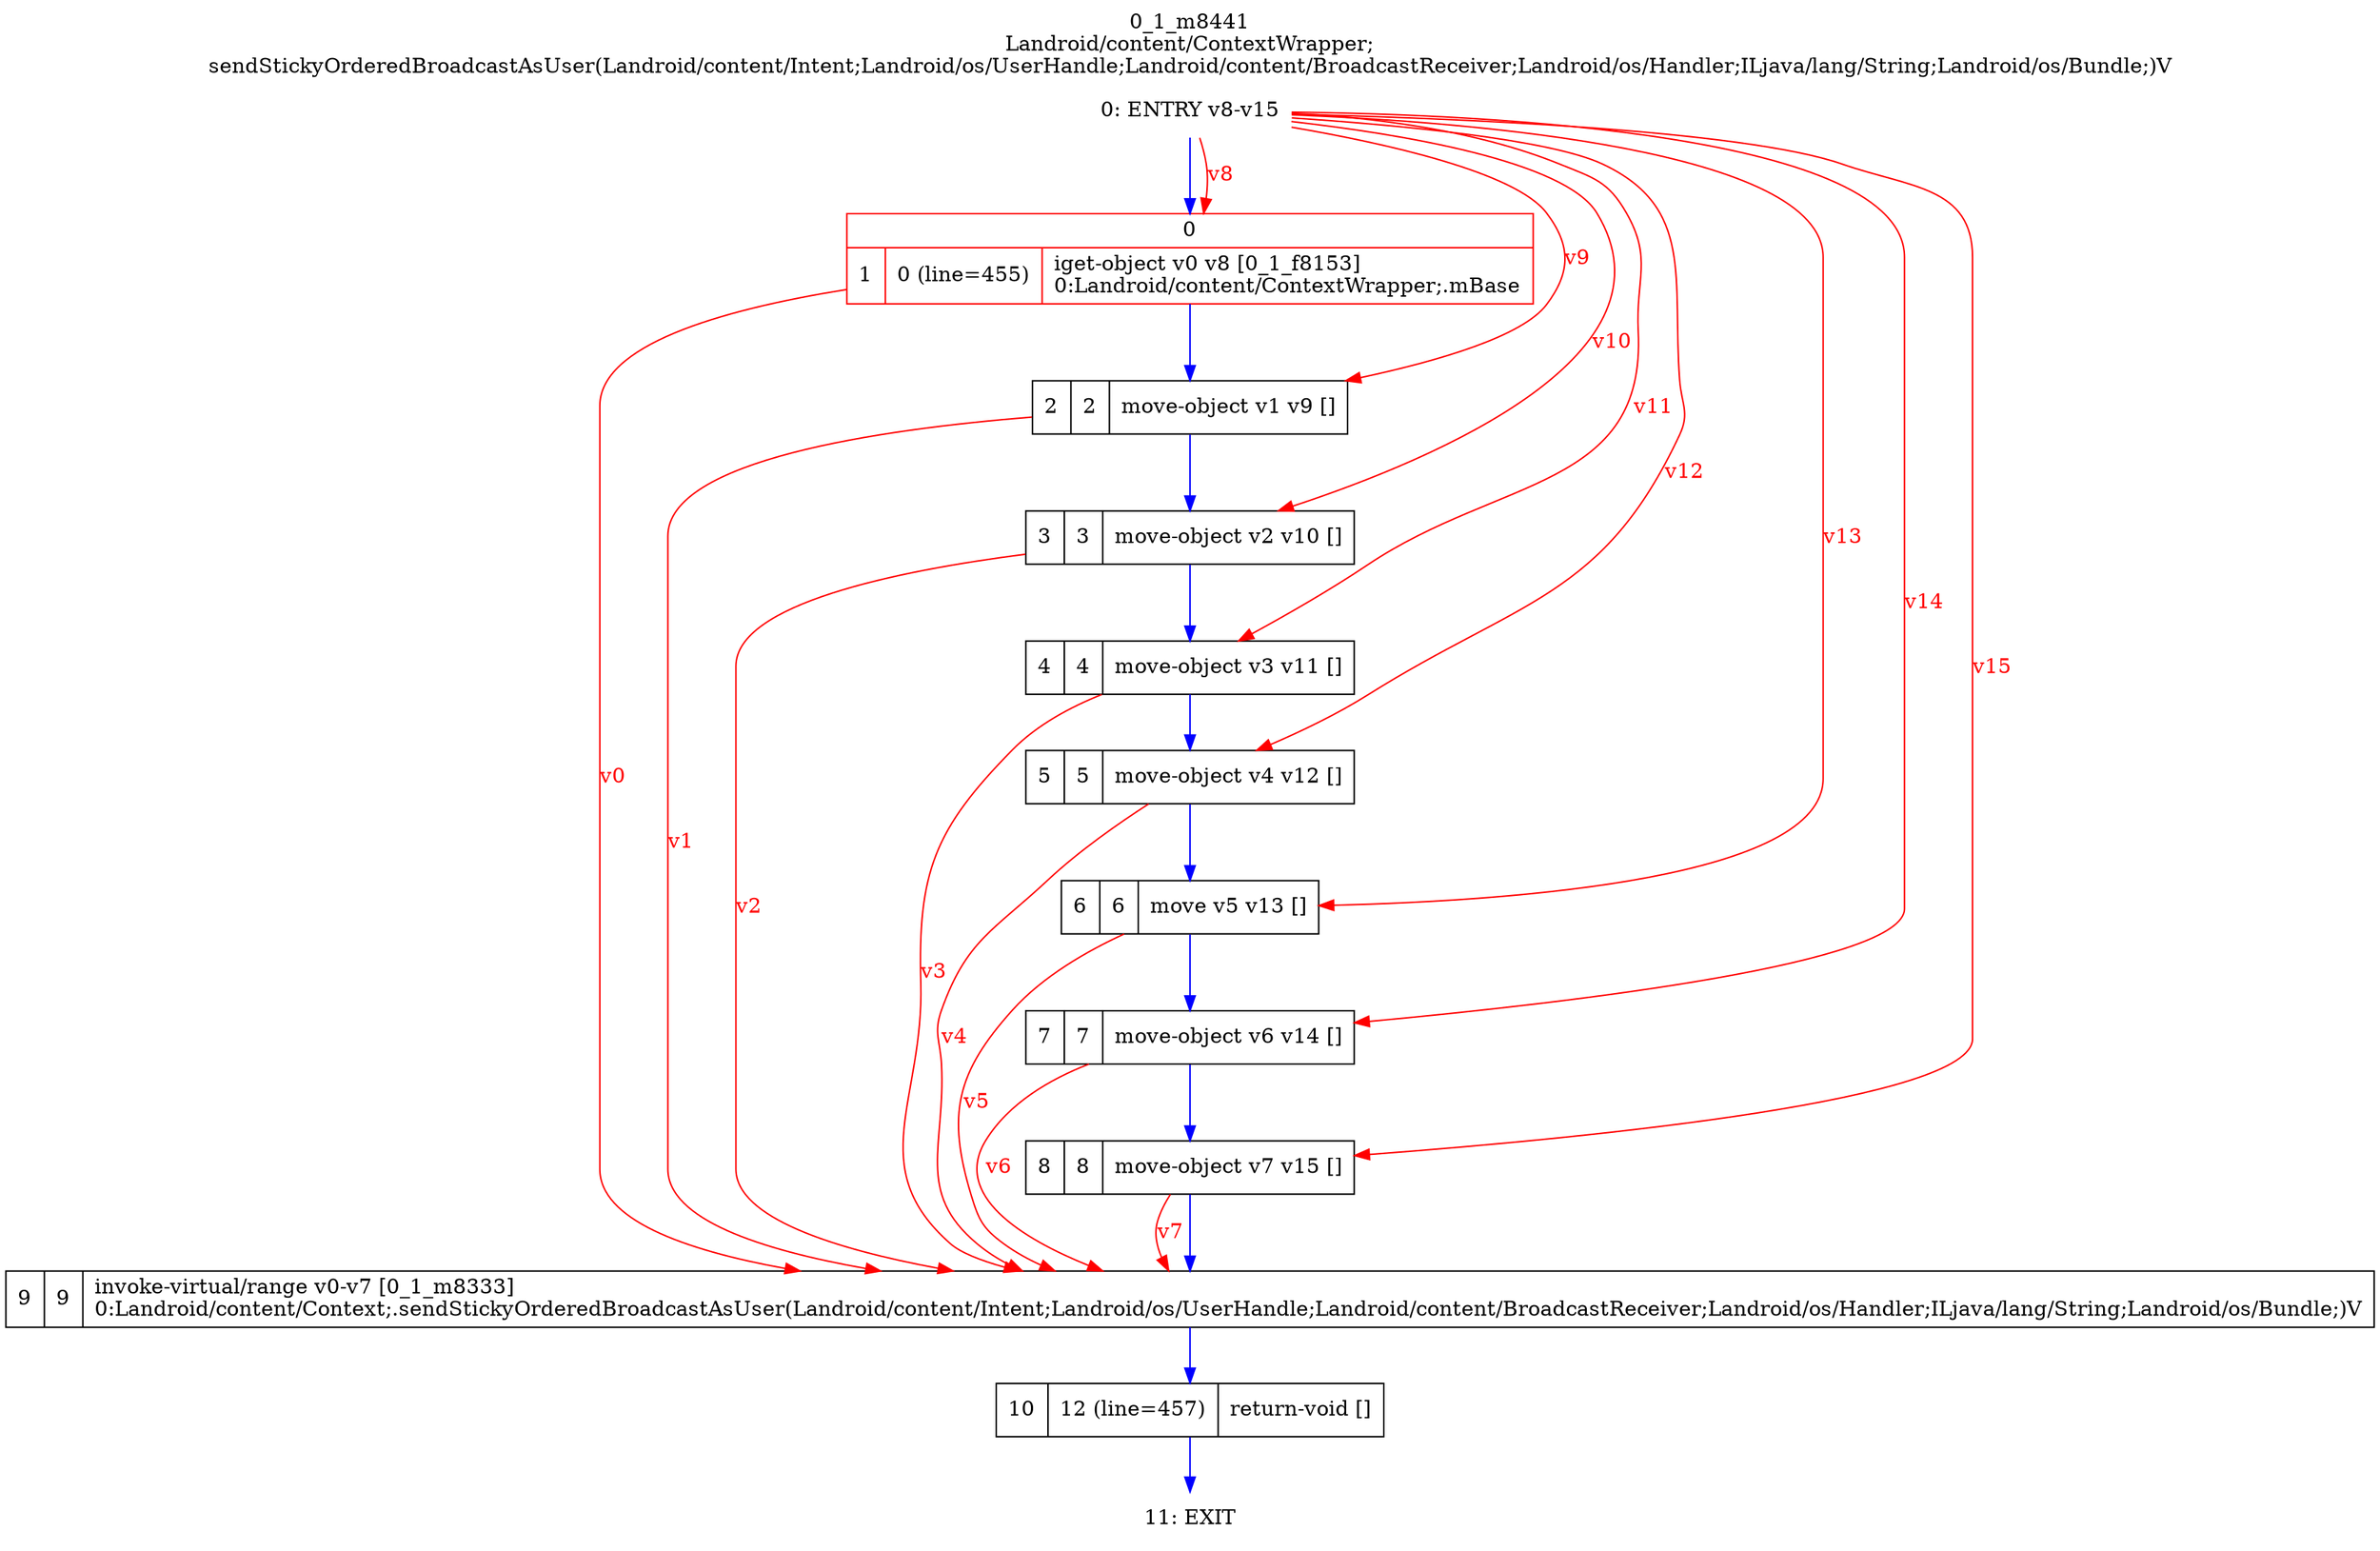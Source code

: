 digraph G {
rankdir=UD;
labelloc=t;
label="0_1_m8441\nLandroid/content/ContextWrapper;
sendStickyOrderedBroadcastAsUser(Landroid/content/Intent;Landroid/os/UserHandle;Landroid/content/BroadcastReceiver;Landroid/os/Handler;ILjava/lang/String;Landroid/os/Bundle;)V";
0[label="0: ENTRY v8-v15",shape=plaintext];
1[label="{0|{1|0 (line=455)|iget-object v0 v8 [0_1_f8153]\l0:Landroid/content/ContextWrapper;.mBase\l}}",shape=record, color=red];
2[label="2|2|move-object v1 v9 []\l",shape=record];
3[label="3|3|move-object v2 v10 []\l",shape=record];
4[label="4|4|move-object v3 v11 []\l",shape=record];
5[label="5|5|move-object v4 v12 []\l",shape=record];
6[label="6|6|move v5 v13 []\l",shape=record];
7[label="7|7|move-object v6 v14 []\l",shape=record];
8[label="8|8|move-object v7 v15 []\l",shape=record];
9[label="9|9|invoke-virtual/range v0-v7 [0_1_m8333]\l0:Landroid/content/Context;.sendStickyOrderedBroadcastAsUser(Landroid/content/Intent;Landroid/os/UserHandle;Landroid/content/BroadcastReceiver;Landroid/os/Handler;ILjava/lang/String;Landroid/os/Bundle;)V\l",shape=record,URL="0_1_m8333.dot"];
10[label="10|12 (line=457)|return-void []\l",shape=record];
11[label="11: EXIT",shape=plaintext];
0->1 [color=blue, fontcolor=blue,weight=100, taillabel=""];
1->2 [color=blue, fontcolor=blue,weight=100, taillabel=""];
2->3 [color=blue, fontcolor=blue,weight=100, taillabel=""];
3->4 [color=blue, fontcolor=blue,weight=100, taillabel=""];
4->5 [color=blue, fontcolor=blue,weight=100, taillabel=""];
5->6 [color=blue, fontcolor=blue,weight=100, taillabel=""];
6->7 [color=blue, fontcolor=blue,weight=100, taillabel=""];
7->8 [color=blue, fontcolor=blue,weight=100, taillabel=""];
8->9 [color=blue, fontcolor=blue,weight=100, taillabel=""];
9->10 [color=blue, fontcolor=blue,weight=100, taillabel=""];
10->11 [color=blue, fontcolor=blue,weight=100, taillabel=""];
0->1 [color=red, fontcolor=red, label="v8"];
0->2 [color=red, fontcolor=red, label="v9"];
0->3 [color=red, fontcolor=red, label="v10"];
0->4 [color=red, fontcolor=red, label="v11"];
0->5 [color=red, fontcolor=red, label="v12"];
0->6 [color=red, fontcolor=red, label="v13"];
0->7 [color=red, fontcolor=red, label="v14"];
0->8 [color=red, fontcolor=red, label="v15"];
1->9 [color=red, fontcolor=red, label="v0"];
2->9 [color=red, fontcolor=red, label="v1"];
3->9 [color=red, fontcolor=red, label="v2"];
4->9 [color=red, fontcolor=red, label="v3"];
5->9 [color=red, fontcolor=red, label="v4"];
6->9 [color=red, fontcolor=red, label="v5"];
7->9 [color=red, fontcolor=red, label="v6"];
8->9 [color=red, fontcolor=red, label="v7"];
}
